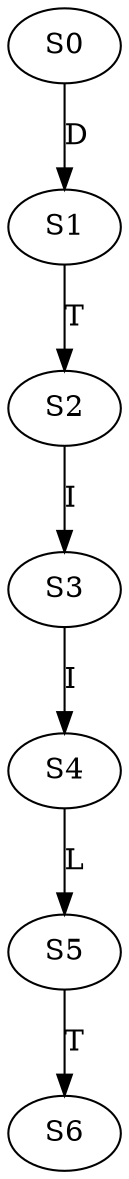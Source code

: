 strict digraph  {
	S0 -> S1 [ label = D ];
	S1 -> S2 [ label = T ];
	S2 -> S3 [ label = I ];
	S3 -> S4 [ label = I ];
	S4 -> S5 [ label = L ];
	S5 -> S6 [ label = T ];
}
